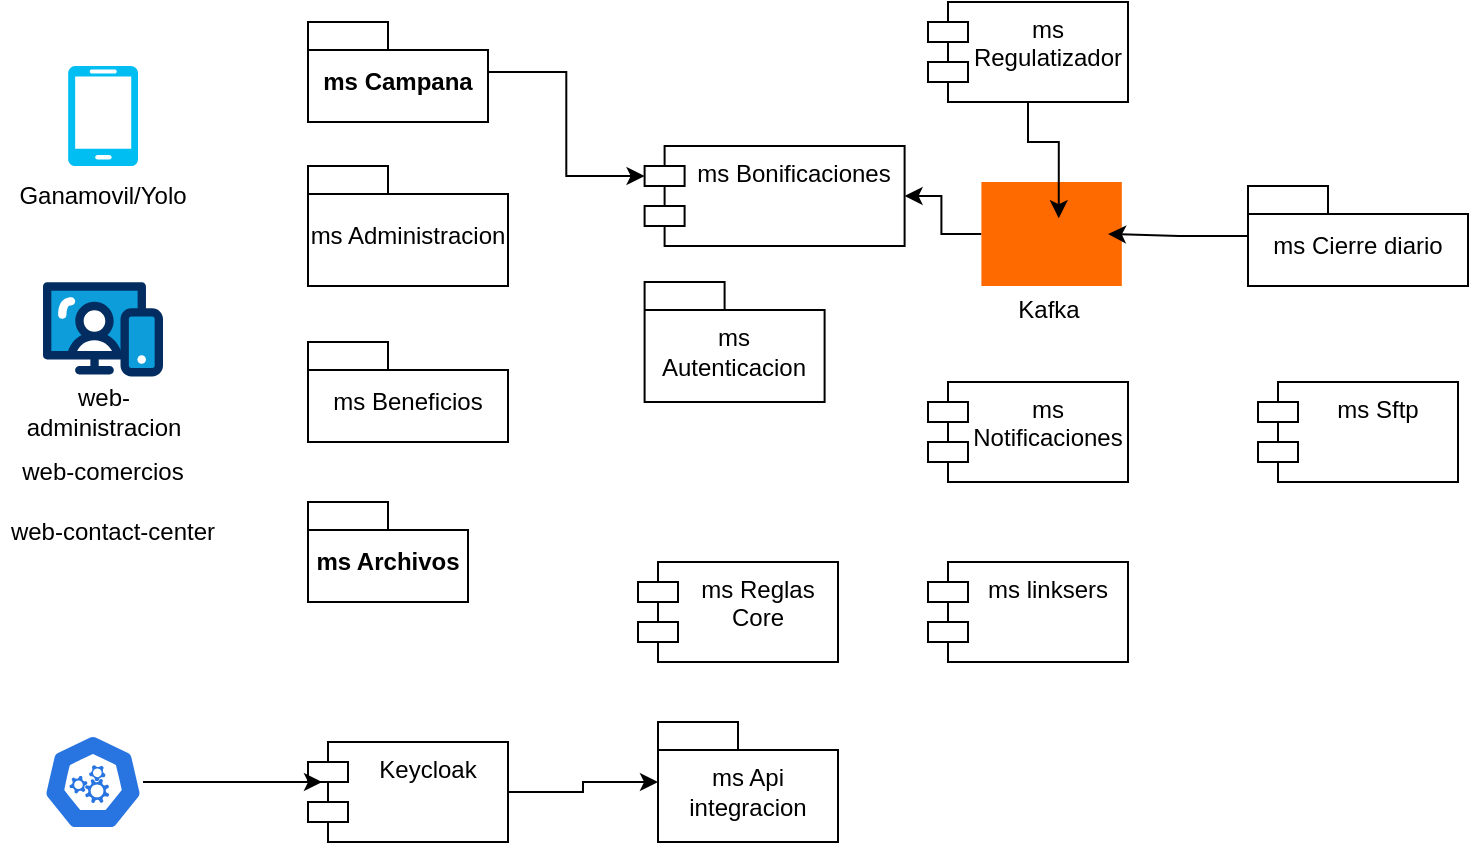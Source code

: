 <mxfile version="28.2.7" pages="2">
  <diagram name="Page-1" id="8zH7TcxPz3aNZjQDuvse">
    <mxGraphModel dx="808" dy="432" grid="1" gridSize="10" guides="1" tooltips="1" connect="1" arrows="1" fold="1" page="1" pageScale="1" pageWidth="850" pageHeight="1100" math="0" shadow="0">
      <root>
        <mxCell id="0" />
        <mxCell id="1" parent="0" />
        <mxCell id="OOM-nGGXsE_Pw0qRHjK8-4" value="ms Bonificaciones" style="shape=module;align=left;spacingLeft=20;align=center;verticalAlign=top;whiteSpace=wrap;html=1;" vertex="1" parent="1">
          <mxGeometry x="348.3" y="92" width="130" height="50" as="geometry" />
        </mxCell>
        <mxCell id="OOM-nGGXsE_Pw0qRHjK8-9" value="ms linksers" style="shape=module;align=left;spacingLeft=20;align=center;verticalAlign=top;whiteSpace=wrap;html=1;" vertex="1" parent="1">
          <mxGeometry x="490" y="300" width="100" height="50" as="geometry" />
        </mxCell>
        <mxCell id="OOM-nGGXsE_Pw0qRHjK8-10" value="ms Notificaciones" style="shape=module;align=left;spacingLeft=20;align=center;verticalAlign=top;whiteSpace=wrap;html=1;" vertex="1" parent="1">
          <mxGeometry x="490" y="210" width="100" height="50" as="geometry" />
        </mxCell>
        <mxCell id="OOM-nGGXsE_Pw0qRHjK8-11" value="ms Reglas Core" style="shape=module;align=left;spacingLeft=20;align=center;verticalAlign=top;whiteSpace=wrap;html=1;" vertex="1" parent="1">
          <mxGeometry x="345" y="300" width="100" height="50" as="geometry" />
        </mxCell>
        <mxCell id="OOM-nGGXsE_Pw0qRHjK8-12" value="ms Regulatizador" style="shape=module;align=left;spacingLeft=20;align=center;verticalAlign=top;whiteSpace=wrap;html=1;" vertex="1" parent="1">
          <mxGeometry x="490" y="20" width="100" height="50" as="geometry" />
        </mxCell>
        <mxCell id="OOM-nGGXsE_Pw0qRHjK8-13" value="ms Sftp" style="shape=module;align=left;spacingLeft=20;align=center;verticalAlign=top;whiteSpace=wrap;html=1;" vertex="1" parent="1">
          <mxGeometry x="655" y="210" width="100" height="50" as="geometry" />
        </mxCell>
        <mxCell id="OOM-nGGXsE_Pw0qRHjK8-14" value="" style="verticalLabelPosition=bottom;html=1;verticalAlign=top;align=center;strokeColor=none;fillColor=#00BEF2;shape=mxgraph.azure.mobile;pointerEvents=1;" vertex="1" parent="1">
          <mxGeometry x="60" y="52" width="35" height="50" as="geometry" />
        </mxCell>
        <mxCell id="OOM-nGGXsE_Pw0qRHjK8-15" value="" style="verticalLabelPosition=bottom;aspect=fixed;html=1;shape=mxgraph.salesforce.web;fillColorStyles=fillColor2,fillColor3,fillColor4;fillColor2=#032d60;fillColor3=#0d9dda;fillColor4=#ffffff;fillColor=none;strokeColor=none;" vertex="1" parent="1">
          <mxGeometry x="47.5" y="160" width="60" height="47.4" as="geometry" />
        </mxCell>
        <mxCell id="OOM-nGGXsE_Pw0qRHjK8-16" value="" style="aspect=fixed;sketch=0;html=1;dashed=0;whitespace=wrap;verticalLabelPosition=bottom;verticalAlign=top;fillColor=#2875E2;strokeColor=#ffffff;points=[[0.005,0.63,0],[0.1,0.2,0],[0.9,0.2,0],[0.5,0,0],[0.995,0.63,0],[0.72,0.99,0],[0.5,1,0],[0.28,0.99,0]];shape=mxgraph.kubernetes.icon2;prIcon=api" vertex="1" parent="1">
          <mxGeometry x="47.5" y="386" width="50" height="48" as="geometry" />
        </mxCell>
        <mxCell id="OOM-nGGXsE_Pw0qRHjK8-18" style="edgeStyle=orthogonalEdgeStyle;rounded=0;orthogonalLoop=1;jettySize=auto;html=1;entryX=1;entryY=0.5;entryDx=0;entryDy=0;" edge="1" parent="1" source="OOM-nGGXsE_Pw0qRHjK8-17" target="OOM-nGGXsE_Pw0qRHjK8-4">
          <mxGeometry relative="1" as="geometry" />
        </mxCell>
        <mxCell id="OOM-nGGXsE_Pw0qRHjK8-19" value="ms Campana" style="shape=folder;fontStyle=1;spacingTop=10;tabWidth=40;tabHeight=14;tabPosition=left;html=1;whiteSpace=wrap;" vertex="1" parent="1">
          <mxGeometry x="180" y="30" width="90" height="50" as="geometry" />
        </mxCell>
        <mxCell id="OOM-nGGXsE_Pw0qRHjK8-20" value="&lt;span style=&quot;font-weight: 400;&quot;&gt;ms Administracion&lt;/span&gt;" style="shape=folder;fontStyle=1;spacingTop=10;tabWidth=40;tabHeight=14;tabPosition=left;html=1;whiteSpace=wrap;" vertex="1" parent="1">
          <mxGeometry x="180" y="102" width="100" height="60" as="geometry" />
        </mxCell>
        <mxCell id="OOM-nGGXsE_Pw0qRHjK8-21" value="&lt;span style=&quot;font-weight: 400;&quot;&gt;ms Beneficios&lt;/span&gt;" style="shape=folder;fontStyle=1;spacingTop=10;tabWidth=40;tabHeight=14;tabPosition=left;html=1;whiteSpace=wrap;" vertex="1" parent="1">
          <mxGeometry x="180" y="190" width="100" height="50" as="geometry" />
        </mxCell>
        <mxCell id="OOM-nGGXsE_Pw0qRHjK8-23" value="ms Archivos" style="shape=folder;fontStyle=1;spacingTop=10;tabWidth=40;tabHeight=14;tabPosition=left;html=1;whiteSpace=wrap;" vertex="1" parent="1">
          <mxGeometry x="180" y="270" width="80" height="50" as="geometry" />
        </mxCell>
        <mxCell id="OOM-nGGXsE_Pw0qRHjK8-24" value="&lt;span style=&quot;font-weight: 400;&quot;&gt;ms Api integracion&lt;/span&gt;" style="shape=folder;fontStyle=1;spacingTop=10;tabWidth=40;tabHeight=14;tabPosition=left;html=1;whiteSpace=wrap;" vertex="1" parent="1">
          <mxGeometry x="355" y="380" width="90" height="60" as="geometry" />
        </mxCell>
        <mxCell id="OOM-nGGXsE_Pw0qRHjK8-25" value="&lt;span style=&quot;font-weight: 400;&quot;&gt;ms Cierre diario&lt;/span&gt;" style="shape=folder;fontStyle=1;spacingTop=10;tabWidth=40;tabHeight=14;tabPosition=left;html=1;whiteSpace=wrap;" vertex="1" parent="1">
          <mxGeometry x="650" y="112" width="110" height="50" as="geometry" />
        </mxCell>
        <mxCell id="OOM-nGGXsE_Pw0qRHjK8-26" value="&lt;span style=&quot;font-weight: 400;&quot;&gt;ms Autenticacion&lt;/span&gt;" style="shape=folder;fontStyle=1;spacingTop=10;tabWidth=40;tabHeight=14;tabPosition=left;html=1;whiteSpace=wrap;" vertex="1" parent="1">
          <mxGeometry x="348.3" y="160" width="90" height="60" as="geometry" />
        </mxCell>
        <mxCell id="OOM-nGGXsE_Pw0qRHjK8-30" value="" style="group" vertex="1" connectable="0" parent="1">
          <mxGeometry x="516.7" y="110" width="73.3" height="89" as="geometry" />
        </mxCell>
        <mxCell id="OOM-nGGXsE_Pw0qRHjK8-17" value="" style="points=[];aspect=fixed;html=1;align=center;shadow=0;dashed=0;fillColor=#FF6A00;strokeColor=none;shape=mxgraph.alibaba_cloud.kafka;" vertex="1" parent="OOM-nGGXsE_Pw0qRHjK8-30">
          <mxGeometry width="70.2" height="52" as="geometry" />
        </mxCell>
        <mxCell id="OOM-nGGXsE_Pw0qRHjK8-28" value="Kafka" style="text;html=1;whiteSpace=wrap;strokeColor=none;fillColor=none;align=center;verticalAlign=middle;rounded=0;" vertex="1" parent="OOM-nGGXsE_Pw0qRHjK8-30">
          <mxGeometry x="-3.1" y="39" width="73.3" height="50" as="geometry" />
        </mxCell>
        <mxCell id="OOM-nGGXsE_Pw0qRHjK8-45" style="edgeStyle=orthogonalEdgeStyle;rounded=0;orthogonalLoop=1;jettySize=auto;html=1;" edge="1" parent="1" source="OOM-nGGXsE_Pw0qRHjK8-31" target="OOM-nGGXsE_Pw0qRHjK8-24">
          <mxGeometry relative="1" as="geometry" />
        </mxCell>
        <mxCell id="OOM-nGGXsE_Pw0qRHjK8-31" value="Keycloak" style="shape=module;align=left;spacingLeft=20;align=center;verticalAlign=top;whiteSpace=wrap;html=1;" vertex="1" parent="1">
          <mxGeometry x="180" y="390" width="100" height="50" as="geometry" />
        </mxCell>
        <mxCell id="OOM-nGGXsE_Pw0qRHjK8-33" style="edgeStyle=orthogonalEdgeStyle;rounded=0;orthogonalLoop=1;jettySize=auto;html=1;entryX=0.551;entryY=0.348;entryDx=0;entryDy=0;entryPerimeter=0;" edge="1" parent="1" source="OOM-nGGXsE_Pw0qRHjK8-12" target="OOM-nGGXsE_Pw0qRHjK8-17">
          <mxGeometry relative="1" as="geometry" />
        </mxCell>
        <mxCell id="OOM-nGGXsE_Pw0qRHjK8-34" style="edgeStyle=orthogonalEdgeStyle;rounded=0;orthogonalLoop=1;jettySize=auto;html=1;" edge="1" parent="1" source="OOM-nGGXsE_Pw0qRHjK8-25">
          <mxGeometry relative="1" as="geometry">
            <mxPoint x="580" y="136" as="targetPoint" />
          </mxGeometry>
        </mxCell>
        <mxCell id="OOM-nGGXsE_Pw0qRHjK8-44" style="edgeStyle=orthogonalEdgeStyle;rounded=0;orthogonalLoop=1;jettySize=auto;html=1;entryX=0.07;entryY=0.4;entryDx=0;entryDy=0;entryPerimeter=0;" edge="1" parent="1" source="OOM-nGGXsE_Pw0qRHjK8-16" target="OOM-nGGXsE_Pw0qRHjK8-31">
          <mxGeometry relative="1" as="geometry" />
        </mxCell>
        <mxCell id="OOM-nGGXsE_Pw0qRHjK8-46" value="web-administracion" style="text;html=1;whiteSpace=wrap;strokeColor=none;fillColor=none;align=center;verticalAlign=middle;rounded=0;" vertex="1" parent="1">
          <mxGeometry x="37.5" y="210" width="80" height="30" as="geometry" />
        </mxCell>
        <mxCell id="OOM-nGGXsE_Pw0qRHjK8-49" value="web-comercios" style="text;html=1;whiteSpace=wrap;strokeColor=none;fillColor=none;align=center;verticalAlign=middle;rounded=0;" vertex="1" parent="1">
          <mxGeometry x="26.25" y="240" width="102.5" height="30" as="geometry" />
        </mxCell>
        <mxCell id="OOM-nGGXsE_Pw0qRHjK8-50" value="Ganamovil/Yolo" style="text;html=1;whiteSpace=wrap;strokeColor=none;fillColor=none;align=center;verticalAlign=middle;rounded=0;" vertex="1" parent="1">
          <mxGeometry x="30" y="102" width="95" height="30" as="geometry" />
        </mxCell>
        <mxCell id="OOM-nGGXsE_Pw0qRHjK8-51" value="web-contact-center" style="text;html=1;whiteSpace=wrap;strokeColor=none;fillColor=none;align=center;verticalAlign=middle;rounded=0;" vertex="1" parent="1">
          <mxGeometry x="26.25" y="270" width="112.5" height="30" as="geometry" />
        </mxCell>
        <mxCell id="OOM-nGGXsE_Pw0qRHjK8-52" style="edgeStyle=orthogonalEdgeStyle;rounded=0;orthogonalLoop=1;jettySize=auto;html=1;entryX=0;entryY=0;entryDx=0;entryDy=15;entryPerimeter=0;" edge="1" parent="1" source="OOM-nGGXsE_Pw0qRHjK8-19" target="OOM-nGGXsE_Pw0qRHjK8-4">
          <mxGeometry relative="1" as="geometry" />
        </mxCell>
      </root>
    </mxGraphModel>
  </diagram>
  <diagram id="H2mVY3tkUoPxfi04WcDv" name="remesas">
    <mxGraphModel dx="808" dy="432" grid="1" gridSize="10" guides="1" tooltips="1" connect="1" arrows="1" fold="1" page="1" pageScale="1" pageWidth="850" pageHeight="1100" math="0" shadow="0">
      <root>
        <mxCell id="0" />
        <mxCell id="1" parent="0" />
        <mxCell id="06CbXgnT4wGmGunYRNDH-2" value="" style="points=[];aspect=fixed;html=1;align=center;shadow=0;dashed=0;fillColor=#FF6A00;strokeColor=none;shape=mxgraph.alibaba_cloud.kafka;" vertex="1" parent="1">
          <mxGeometry x="544.9" y="219" width="70.2" height="52" as="geometry" />
        </mxCell>
        <mxCell id="gqhBm46V6ydSV_ch7ugN-1" value="" style="verticalLabelPosition=bottom;html=1;verticalAlign=top;align=center;strokeColor=none;fillColor=#00BEF2;shape=mxgraph.azure.mobile;pointerEvents=1;" vertex="1" parent="1">
          <mxGeometry x="90" y="180" width="35" height="50" as="geometry" />
        </mxCell>
        <mxCell id="gqhBm46V6ydSV_ch7ugN-2" value="ATM/Yolo" style="text;html=1;whiteSpace=wrap;strokeColor=none;fillColor=none;align=center;verticalAlign=middle;rounded=0;" vertex="1" parent="1">
          <mxGeometry x="60" y="230" width="95" height="30" as="geometry" />
        </mxCell>
        <mxCell id="gqhBm46V6ydSV_ch7ugN-3" value="|Servicios" style="verticalAlign=top;align=left;spacingTop=8;spacingLeft=2;spacingRight=12;shape=cube;size=10;direction=south;fontStyle=4;html=1;whiteSpace=wrap;" vertex="1" parent="1">
          <mxGeometry x="210" y="180" width="100" height="70" as="geometry" />
        </mxCell>
        <mxCell id="gqhBm46V6ydSV_ch7ugN-4" value="Kafka" style="text;html=1;whiteSpace=wrap;strokeColor=none;fillColor=none;align=center;verticalAlign=middle;rounded=0;" vertex="1" parent="1">
          <mxGeometry x="590" y="271" width="60" height="30" as="geometry" />
        </mxCell>
        <mxCell id="yJMQXDDSh1Llwa_QE6lD-1" value="ms Bonificaciones" style="shape=module;align=left;spacingLeft=20;align=center;verticalAlign=top;whiteSpace=wrap;html=1;" vertex="1" parent="1">
          <mxGeometry x="610" y="120" width="130" height="50" as="geometry" />
        </mxCell>
        <mxCell id="uzwQlgg9LJrGUANSgagh-2" value="5152" style="shape=module;align=left;spacingLeft=20;align=center;verticalAlign=top;whiteSpace=wrap;html=1;" vertex="1" parent="1">
          <mxGeometry x="360" y="120" width="90" height="50" as="geometry" />
        </mxCell>
        <mxCell id="uzwQlgg9LJrGUANSgagh-3" style="edgeStyle=orthogonalEdgeStyle;rounded=0;orthogonalLoop=1;jettySize=auto;html=1;entryX=0;entryY=0;entryDx=40;entryDy=100;entryPerimeter=0;" edge="1" parent="1" source="gqhBm46V6ydSV_ch7ugN-1" target="gqhBm46V6ydSV_ch7ugN-3">
          <mxGeometry relative="1" as="geometry" />
        </mxCell>
        <mxCell id="uzwQlgg9LJrGUANSgagh-4" style="edgeStyle=orthogonalEdgeStyle;rounded=0;orthogonalLoop=1;jettySize=auto;html=1;entryX=0.107;entryY=0.457;entryDx=0;entryDy=0;entryPerimeter=0;" edge="1" parent="1" source="gqhBm46V6ydSV_ch7ugN-3" target="uzwQlgg9LJrGUANSgagh-2">
          <mxGeometry relative="1" as="geometry" />
        </mxCell>
        <mxCell id="uzwQlgg9LJrGUANSgagh-6" style="edgeStyle=orthogonalEdgeStyle;rounded=0;orthogonalLoop=1;jettySize=auto;html=1;entryX=0.59;entryY=0.184;entryDx=0;entryDy=0;entryPerimeter=0;" edge="1" parent="1" source="yJMQXDDSh1Llwa_QE6lD-1" target="06CbXgnT4wGmGunYRNDH-2">
          <mxGeometry relative="1" as="geometry" />
        </mxCell>
        <mxCell id="y3C3Ynn8Zng3jrYVdHfr-2" value="&lt;b&gt;PREMIACION REMESAS POR YOLO Y ATM&lt;/b&gt;" style="text;html=1;whiteSpace=wrap;strokeColor=none;fillColor=none;align=center;verticalAlign=middle;rounded=0;" vertex="1" parent="1">
          <mxGeometry x="150" y="50" width="130" height="80" as="geometry" />
        </mxCell>
        <mxCell id="y3C3Ynn8Zng3jrYVdHfr-3" value="2182" style="shape=module;align=left;spacingLeft=20;align=center;verticalAlign=top;whiteSpace=wrap;html=1;" vertex="1" parent="1">
          <mxGeometry x="360" y="280" width="90" height="50" as="geometry" />
        </mxCell>
        <mxCell id="y3C3Ynn8Zng3jrYVdHfr-4" style="edgeStyle=orthogonalEdgeStyle;rounded=0;orthogonalLoop=1;jettySize=auto;html=1;entryX=0.112;entryY=0.79;entryDx=0;entryDy=0;entryPerimeter=0;" edge="1" parent="1" source="gqhBm46V6ydSV_ch7ugN-3" target="y3C3Ynn8Zng3jrYVdHfr-3">
          <mxGeometry relative="1" as="geometry" />
        </mxCell>
        <mxCell id="y3C3Ynn8Zng3jrYVdHfr-6" style="edgeStyle=orthogonalEdgeStyle;rounded=0;orthogonalLoop=1;jettySize=auto;html=1;entryX=0.088;entryY=0.587;entryDx=0;entryDy=0;entryPerimeter=0;" edge="1" parent="1" source="uzwQlgg9LJrGUANSgagh-2" target="06CbXgnT4wGmGunYRNDH-2">
          <mxGeometry relative="1" as="geometry" />
        </mxCell>
        <mxCell id="y3C3Ynn8Zng3jrYVdHfr-7" style="edgeStyle=orthogonalEdgeStyle;rounded=0;orthogonalLoop=1;jettySize=auto;html=1;entryX=0.617;entryY=1.008;entryDx=0;entryDy=0;entryPerimeter=0;" edge="1" parent="1" source="y3C3Ynn8Zng3jrYVdHfr-3" target="06CbXgnT4wGmGunYRNDH-2">
          <mxGeometry relative="1" as="geometry" />
        </mxCell>
      </root>
    </mxGraphModel>
  </diagram>
</mxfile>

